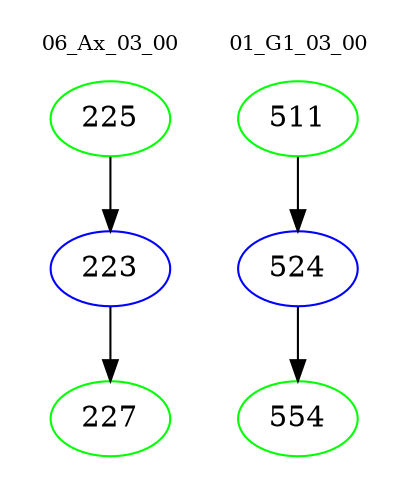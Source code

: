 digraph{
subgraph cluster_0 {
color = white
label = "06_Ax_03_00";
fontsize=10;
T0_225 [label="225", color="green"]
T0_225 -> T0_223 [color="black"]
T0_223 [label="223", color="blue"]
T0_223 -> T0_227 [color="black"]
T0_227 [label="227", color="green"]
}
subgraph cluster_1 {
color = white
label = "01_G1_03_00";
fontsize=10;
T1_511 [label="511", color="green"]
T1_511 -> T1_524 [color="black"]
T1_524 [label="524", color="blue"]
T1_524 -> T1_554 [color="black"]
T1_554 [label="554", color="green"]
}
}
